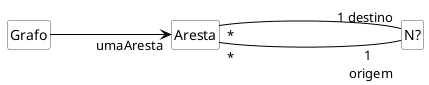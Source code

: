 @startuml mod0ima04
hide circle
hide methods
hide empty members

skinparam class {
    BackgroundColor White
    ArrowColor Black
    BorderColor #505050
}
class "Grafo" as gr
class "Aresta" as ar
class "N?" as no

left to right direction
gr --->"umaAresta" ar
ar "*"----"1 \n origem" no
ar "*"--- "1 destino"no
@enduml